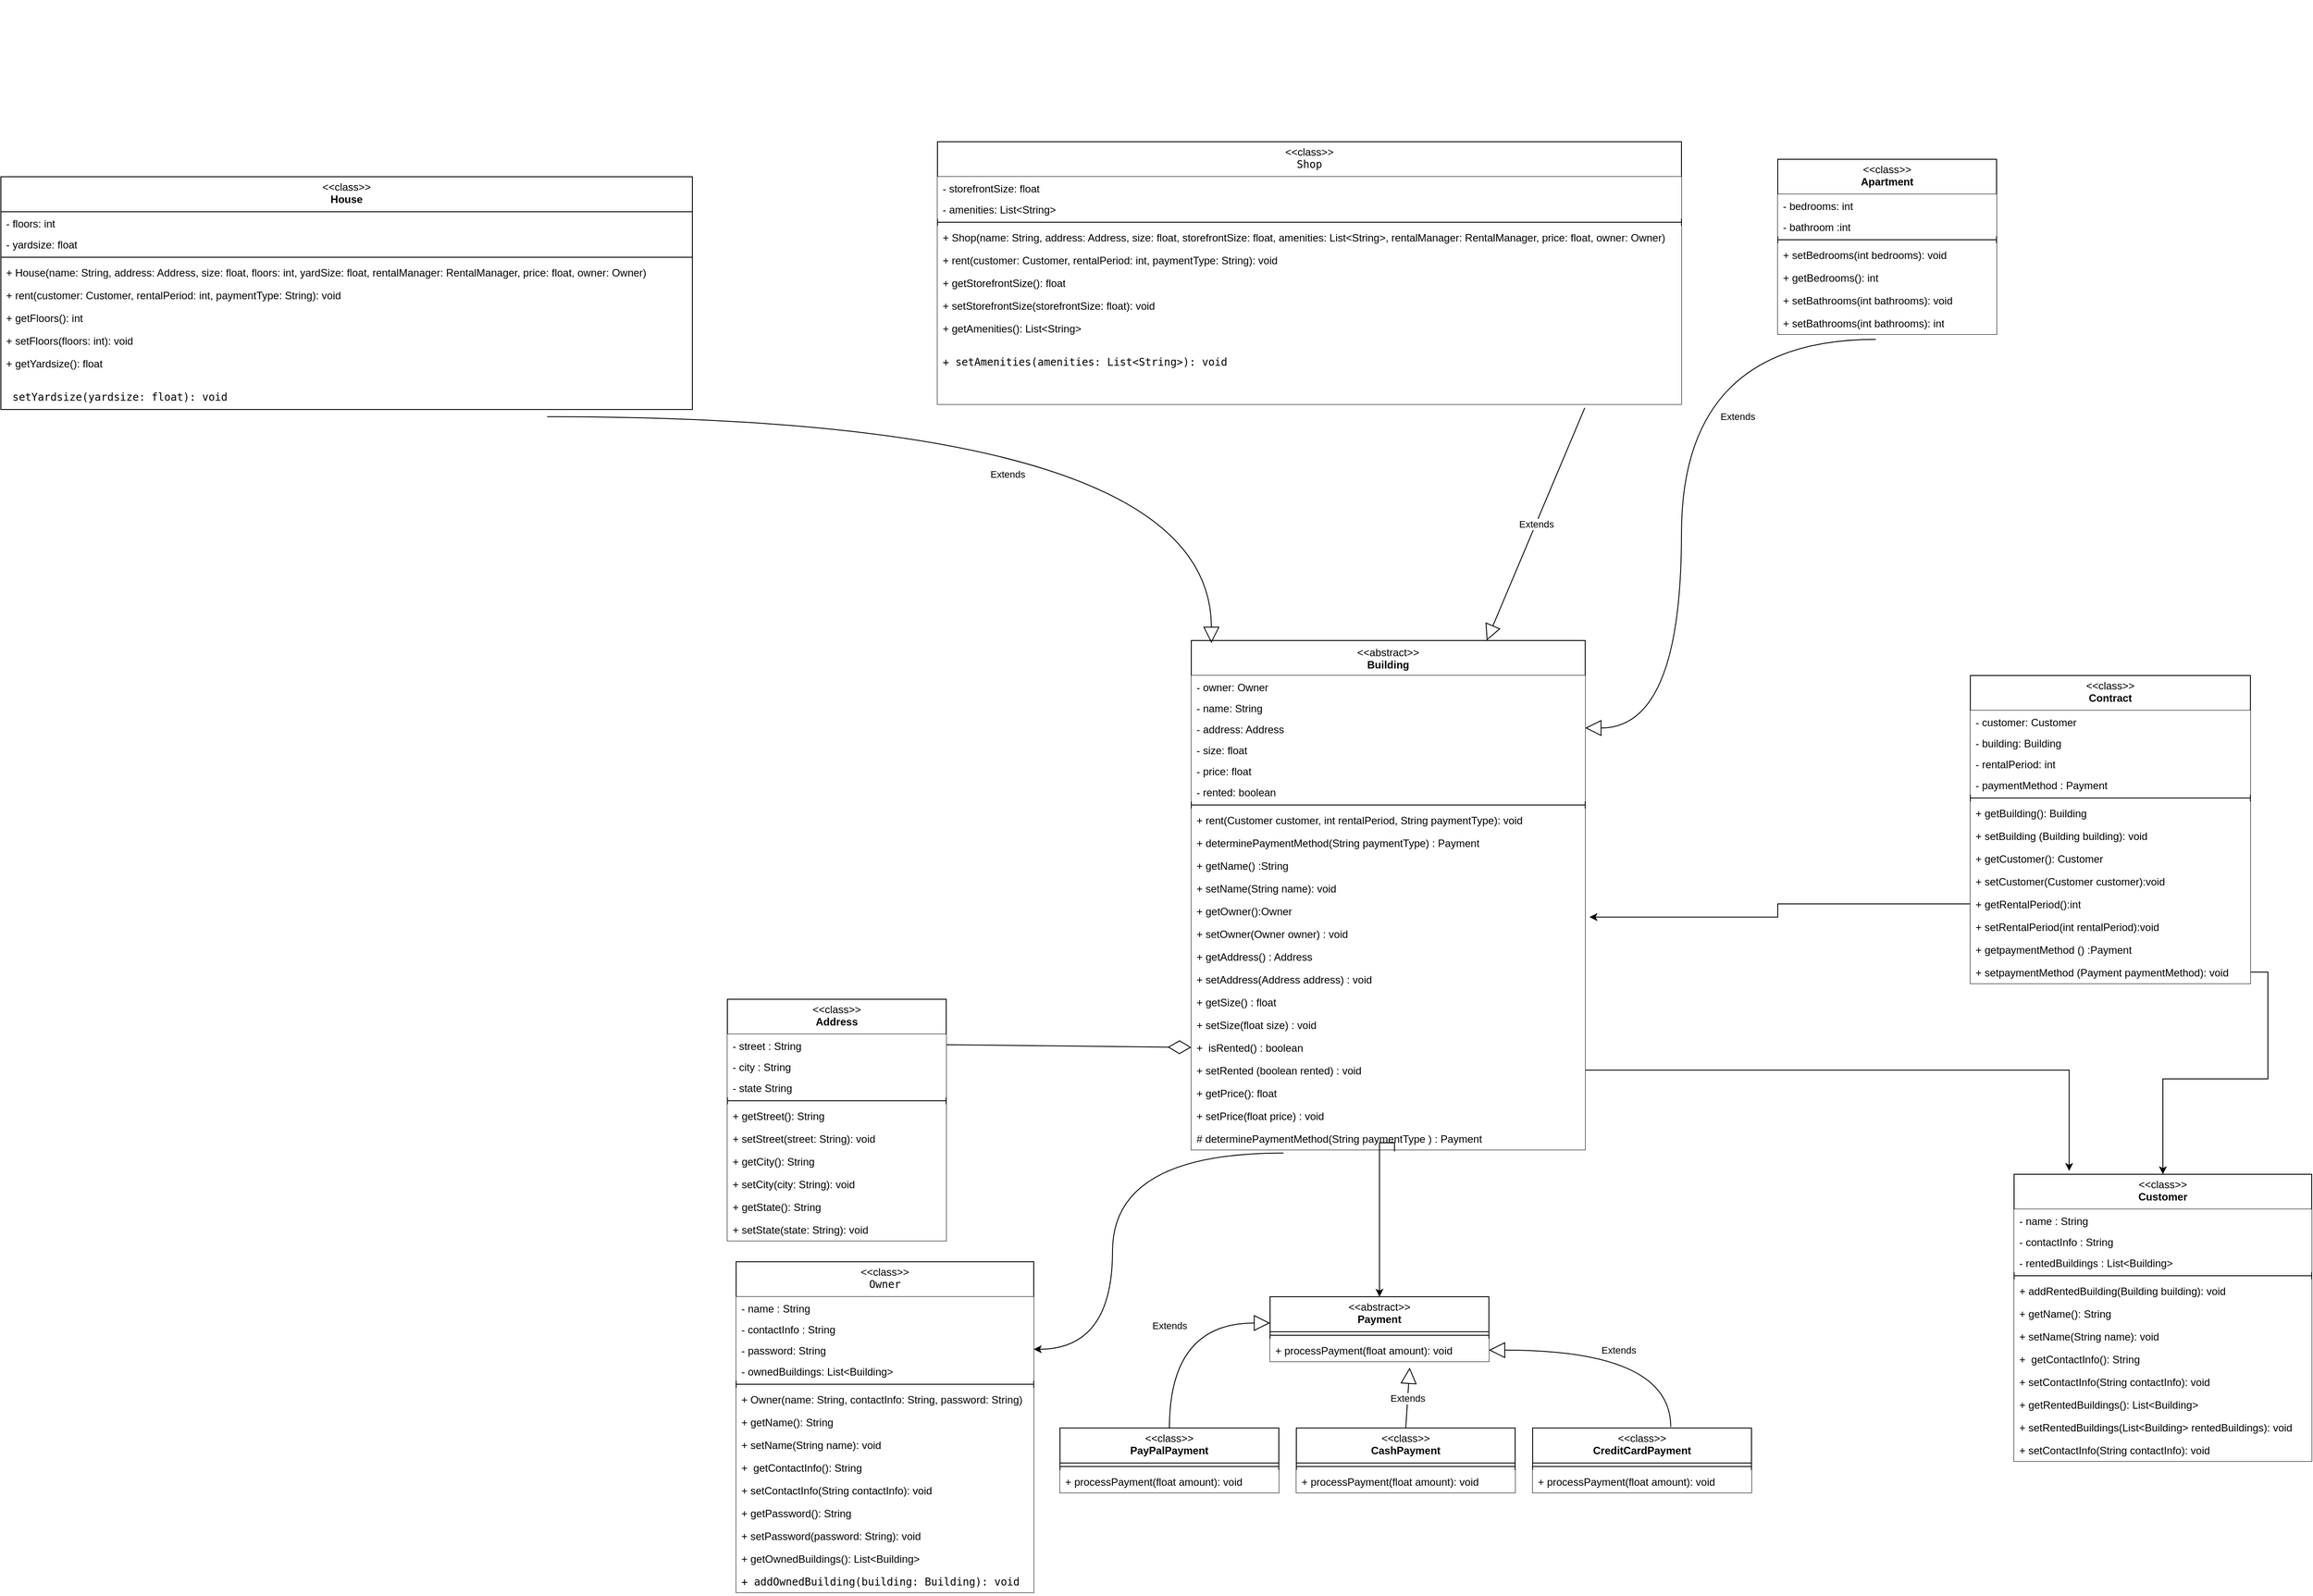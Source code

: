 <mxfile version="24.7.4">
  <diagram name="Page-1" id="gIjWQZrXioO5QWYntfuA">
    <mxGraphModel grid="1" page="1" gridSize="10" guides="1" tooltips="1" connect="1" arrows="1" fold="1" pageScale="1" pageWidth="827" pageHeight="1169" math="0" shadow="0">
      <root>
        <mxCell id="0" />
        <mxCell id="1" parent="0" />
        <mxCell id="dT5HybQc_w3eNIzmEwYm-17" value="" style="text;strokeColor=none;fillColor=none;align=left;verticalAlign=middle;spacingTop=-1;spacingLeft=4;spacingRight=4;rotatable=0;labelPosition=right;points=[];portConstraint=eastwest;" vertex="1" parent="1">
          <mxGeometry x="90" y="118" width="20" height="14" as="geometry" />
        </mxCell>
        <mxCell id="dT5HybQc_w3eNIzmEwYm-23" value="" style="swimlane;fontStyle=1;align=center;verticalAlign=top;childLayout=stackLayout;horizontal=1;startSize=0;horizontalStack=0;resizeParent=1;resizeParentMax=0;resizeLast=0;collapsible=1;marginBottom=0;whiteSpace=wrap;html=1;fillColor=#FFFFFF;" vertex="1" parent="1">
          <mxGeometry x="80" y="890" width="320" height="352" as="geometry">
            <mxRectangle x="140" y="260" width="100" height="30" as="alternateBounds" />
          </mxGeometry>
        </mxCell>
        <mxCell id="dT5HybQc_w3eNIzmEwYm-76" value="&lt;p style=&quot;margin:5px;&quot;&gt;&amp;lt;&amp;lt;class&amp;gt;&amp;gt;&lt;br&gt;&lt;span style=&quot;font-weight: 700;&quot;&gt;Contract&lt;/span&gt;&lt;br&gt;&lt;/p&gt;" style="shape=rect;html=1;overflow=fill;whiteSpace=wrap;align=center;fillColor=#FFFFFF;" vertex="1" parent="dT5HybQc_w3eNIzmEwYm-23">
          <mxGeometry width="320" height="40" as="geometry" />
        </mxCell>
        <mxCell id="dT5HybQc_w3eNIzmEwYm-38" value="- customer: Customer&amp;nbsp;" style="text;strokeColor=none;fillColor=#FFFFFF;align=left;verticalAlign=top;spacingLeft=4;spacingRight=4;overflow=hidden;rotatable=0;points=[[0,0.5],[1,0.5]];portConstraint=eastwest;whiteSpace=wrap;html=1;" vertex="1" parent="dT5HybQc_w3eNIzmEwYm-23">
          <mxGeometry y="40" width="320" height="24" as="geometry" />
        </mxCell>
        <mxCell id="dT5HybQc_w3eNIzmEwYm-36" value="- building: Building&amp;nbsp;" style="text;strokeColor=none;fillColor=#FFFFFF;align=left;verticalAlign=top;spacingLeft=4;spacingRight=4;overflow=hidden;rotatable=0;points=[[0,0.5],[1,0.5]];portConstraint=eastwest;whiteSpace=wrap;html=1;" vertex="1" parent="dT5HybQc_w3eNIzmEwYm-23">
          <mxGeometry y="64" width="320" height="24" as="geometry" />
        </mxCell>
        <mxCell id="dT5HybQc_w3eNIzmEwYm-24" value="- rentalPeriod: int" style="text;strokeColor=none;fillColor=#FFFFFF;align=left;verticalAlign=top;spacingLeft=4;spacingRight=4;overflow=hidden;rotatable=0;points=[[0,0.5],[1,0.5]];portConstraint=eastwest;whiteSpace=wrap;html=1;" vertex="1" parent="dT5HybQc_w3eNIzmEwYm-23">
          <mxGeometry y="88" width="320" height="24" as="geometry" />
        </mxCell>
        <mxCell id="dT5HybQc_w3eNIzmEwYm-39" value="- paymentMethod : Payment&amp;nbsp;&amp;nbsp;" style="text;strokeColor=none;fillColor=#FFFFFF;align=left;verticalAlign=top;spacingLeft=4;spacingRight=4;overflow=hidden;rotatable=0;points=[[0,0.5],[1,0.5]];portConstraint=eastwest;whiteSpace=wrap;html=1;" vertex="1" parent="dT5HybQc_w3eNIzmEwYm-23">
          <mxGeometry y="112" width="320" height="24" as="geometry" />
        </mxCell>
        <mxCell id="dT5HybQc_w3eNIzmEwYm-25" value="" style="line;strokeWidth=1;fillColor=#FFFFFF;align=left;verticalAlign=middle;spacingTop=-1;spacingLeft=3;spacingRight=3;rotatable=0;labelPosition=right;points=[];portConstraint=eastwest;strokeColor=inherit;" vertex="1" parent="dT5HybQc_w3eNIzmEwYm-23">
          <mxGeometry y="136" width="320" height="8" as="geometry" />
        </mxCell>
        <mxCell id="dT5HybQc_w3eNIzmEwYm-40" value="+ getBuilding(): Building&amp;nbsp;" style="text;strokeColor=none;fillColor=#FFFFFF;align=left;verticalAlign=top;spacingLeft=4;spacingRight=4;overflow=hidden;rotatable=0;points=[[0,0.5],[1,0.5]];portConstraint=eastwest;whiteSpace=wrap;html=1;" vertex="1" parent="dT5HybQc_w3eNIzmEwYm-23">
          <mxGeometry y="144" width="320" height="26" as="geometry" />
        </mxCell>
        <mxCell id="dT5HybQc_w3eNIzmEwYm-43" value="+ setBuilding (Building building): void&amp;nbsp;" style="text;strokeColor=none;fillColor=#FFFFFF;align=left;verticalAlign=top;spacingLeft=4;spacingRight=4;overflow=hidden;rotatable=0;points=[[0,0.5],[1,0.5]];portConstraint=eastwest;whiteSpace=wrap;html=1;" vertex="1" parent="dT5HybQc_w3eNIzmEwYm-23">
          <mxGeometry y="170" width="320" height="26" as="geometry" />
        </mxCell>
        <mxCell id="dT5HybQc_w3eNIzmEwYm-45" value="+ getCustomer(): Customer&amp;nbsp;" style="text;strokeColor=none;fillColor=#FFFFFF;align=left;verticalAlign=top;spacingLeft=4;spacingRight=4;overflow=hidden;rotatable=0;points=[[0,0.5],[1,0.5]];portConstraint=eastwest;whiteSpace=wrap;html=1;" vertex="1" parent="dT5HybQc_w3eNIzmEwYm-23">
          <mxGeometry y="196" width="320" height="26" as="geometry" />
        </mxCell>
        <mxCell id="dT5HybQc_w3eNIzmEwYm-47" value="+ setCustomer(Customer customer):void&amp;nbsp;" style="text;strokeColor=none;fillColor=#FFFFFF;align=left;verticalAlign=top;spacingLeft=4;spacingRight=4;overflow=hidden;rotatable=0;points=[[0,0.5],[1,0.5]];portConstraint=eastwest;whiteSpace=wrap;html=1;" vertex="1" parent="dT5HybQc_w3eNIzmEwYm-23">
          <mxGeometry y="222" width="320" height="26" as="geometry" />
        </mxCell>
        <mxCell id="dT5HybQc_w3eNIzmEwYm-48" value="+ getRentalPeriod():int" style="text;strokeColor=none;fillColor=#FFFFFF;align=left;verticalAlign=top;spacingLeft=4;spacingRight=4;overflow=hidden;rotatable=0;points=[[0,0.5],[1,0.5]];portConstraint=eastwest;whiteSpace=wrap;html=1;" vertex="1" parent="dT5HybQc_w3eNIzmEwYm-23">
          <mxGeometry y="248" width="320" height="26" as="geometry" />
        </mxCell>
        <mxCell id="dT5HybQc_w3eNIzmEwYm-46" value="+ setRentalPeriod(int rentalPeriod):void" style="text;strokeColor=none;fillColor=#FFFFFF;align=left;verticalAlign=top;spacingLeft=4;spacingRight=4;overflow=hidden;rotatable=0;points=[[0,0.5],[1,0.5]];portConstraint=eastwest;whiteSpace=wrap;html=1;" vertex="1" parent="dT5HybQc_w3eNIzmEwYm-23">
          <mxGeometry y="274" width="320" height="26" as="geometry" />
        </mxCell>
        <mxCell id="dT5HybQc_w3eNIzmEwYm-44" value="+ getpaymentMethod&amp;nbsp;() :Payment&amp;nbsp;&amp;nbsp;" style="text;strokeColor=none;fillColor=#FFFFFF;align=left;verticalAlign=top;spacingLeft=4;spacingRight=4;overflow=hidden;rotatable=0;points=[[0,0.5],[1,0.5]];portConstraint=eastwest;whiteSpace=wrap;html=1;" vertex="1" parent="dT5HybQc_w3eNIzmEwYm-23">
          <mxGeometry y="300" width="320" height="26" as="geometry" />
        </mxCell>
        <mxCell id="dT5HybQc_w3eNIzmEwYm-42" value="+ setpaymentMethod&amp;nbsp;(Payment paymentMethod): void" style="text;strokeColor=none;fillColor=#FFFFFF;align=left;verticalAlign=top;spacingLeft=4;spacingRight=4;overflow=hidden;rotatable=0;points=[[0,0.5],[1,0.5]];portConstraint=eastwest;whiteSpace=wrap;html=1;" vertex="1" parent="dT5HybQc_w3eNIzmEwYm-23">
          <mxGeometry y="326" width="320" height="26" as="geometry" />
        </mxCell>
        <mxCell id="dT5HybQc_w3eNIzmEwYm-49" value="&lt;span style=&quot;font-weight: 400;&quot;&gt;&amp;lt;&amp;lt;abstract&amp;gt;&amp;gt;&lt;/span&gt;&lt;div&gt;Building&lt;/div&gt;" style="swimlane;fontStyle=1;align=center;verticalAlign=top;childLayout=stackLayout;horizontal=1;startSize=40;horizontalStack=0;resizeParent=1;resizeParentMax=0;resizeLast=0;collapsible=1;marginBottom=0;whiteSpace=wrap;html=1;fillColor=#FFFFFF;" vertex="1" parent="1">
          <mxGeometry x="-810" y="850" width="450" height="582" as="geometry">
            <mxRectangle x="140" y="260" width="100" height="30" as="alternateBounds" />
          </mxGeometry>
        </mxCell>
        <mxCell id="dT5HybQc_w3eNIzmEwYm-50" value="- owner:&amp;nbsp;&lt;span style=&quot;background-color: initial;&quot;&gt;Owner&amp;nbsp;&lt;/span&gt;&lt;div&gt;&lt;span style=&quot;background-color: initial;&quot;&gt;&lt;br&gt;&lt;/span&gt;&lt;/div&gt;" style="text;strokeColor=none;fillColor=#FFFFFF;align=left;verticalAlign=top;spacingLeft=4;spacingRight=4;overflow=hidden;rotatable=0;points=[[0,0.5],[1,0.5]];portConstraint=eastwest;whiteSpace=wrap;html=1;" vertex="1" parent="dT5HybQc_w3eNIzmEwYm-49">
          <mxGeometry y="40" width="450" height="24" as="geometry" />
        </mxCell>
        <mxCell id="dT5HybQc_w3eNIzmEwYm-51" value="- name: String&amp;nbsp;" style="text;strokeColor=none;fillColor=#FFFFFF;align=left;verticalAlign=top;spacingLeft=4;spacingRight=4;overflow=hidden;rotatable=0;points=[[0,0.5],[1,0.5]];portConstraint=eastwest;whiteSpace=wrap;html=1;" vertex="1" parent="dT5HybQc_w3eNIzmEwYm-49">
          <mxGeometry y="64" width="450" height="24" as="geometry" />
        </mxCell>
        <mxCell id="dT5HybQc_w3eNIzmEwYm-52" value="- address: Address&amp;nbsp;" style="text;strokeColor=none;fillColor=#FFFFFF;align=left;verticalAlign=top;spacingLeft=4;spacingRight=4;overflow=hidden;rotatable=0;points=[[0,0.5],[1,0.5]];portConstraint=eastwest;whiteSpace=wrap;html=1;" vertex="1" parent="dT5HybQc_w3eNIzmEwYm-49">
          <mxGeometry y="88" width="450" height="24" as="geometry" />
        </mxCell>
        <mxCell id="dT5HybQc_w3eNIzmEwYm-53" value="- size: float&amp;nbsp;" style="text;strokeColor=none;fillColor=#FFFFFF;align=left;verticalAlign=top;spacingLeft=4;spacingRight=4;overflow=hidden;rotatable=0;points=[[0,0.5],[1,0.5]];portConstraint=eastwest;whiteSpace=wrap;html=1;" vertex="1" parent="dT5HybQc_w3eNIzmEwYm-49">
          <mxGeometry y="112" width="450" height="24" as="geometry" />
        </mxCell>
        <mxCell id="dT5HybQc_w3eNIzmEwYm-65" value="- price: float&amp;nbsp;" style="text;strokeColor=none;fillColor=#FFFFFF;align=left;verticalAlign=top;spacingLeft=4;spacingRight=4;overflow=hidden;rotatable=0;points=[[0,0.5],[1,0.5]];portConstraint=eastwest;whiteSpace=wrap;html=1;" vertex="1" parent="dT5HybQc_w3eNIzmEwYm-49">
          <mxGeometry y="136" width="450" height="24" as="geometry" />
        </mxCell>
        <mxCell id="dT5HybQc_w3eNIzmEwYm-54" value="- rented: boolean" style="text;strokeColor=none;fillColor=#FFFFFF;align=left;verticalAlign=top;spacingLeft=4;spacingRight=4;overflow=hidden;rotatable=0;points=[[0,0.5],[1,0.5]];portConstraint=eastwest;whiteSpace=wrap;html=1;" vertex="1" parent="dT5HybQc_w3eNIzmEwYm-49">
          <mxGeometry y="160" width="450" height="24" as="geometry" />
        </mxCell>
        <mxCell id="dT5HybQc_w3eNIzmEwYm-55" value="" style="line;strokeWidth=1;fillColor=#FFFFFF;align=left;verticalAlign=middle;spacingTop=-1;spacingLeft=3;spacingRight=3;rotatable=0;labelPosition=right;points=[];portConstraint=eastwest;strokeColor=inherit;" vertex="1" parent="dT5HybQc_w3eNIzmEwYm-49">
          <mxGeometry y="184" width="450" height="8" as="geometry" />
        </mxCell>
        <mxCell id="dT5HybQc_w3eNIzmEwYm-56" value="+ rent(Customer customer, int rentalPeriod, String paymentType): void&amp;nbsp;" style="text;strokeColor=none;fillColor=#FFFFFF;align=left;verticalAlign=top;spacingLeft=4;spacingRight=4;overflow=hidden;rotatable=0;points=[[0,0.5],[1,0.5]];portConstraint=eastwest;whiteSpace=wrap;html=1;" vertex="1" parent="dT5HybQc_w3eNIzmEwYm-49">
          <mxGeometry y="192" width="450" height="26" as="geometry" />
        </mxCell>
        <mxCell id="dT5HybQc_w3eNIzmEwYm-57" value="+ determinePaymentMethod(String paymentType) : Payment&amp;nbsp;" style="text;strokeColor=none;fillColor=#FFFFFF;align=left;verticalAlign=top;spacingLeft=4;spacingRight=4;overflow=hidden;rotatable=0;points=[[0,0.5],[1,0.5]];portConstraint=eastwest;whiteSpace=wrap;html=1;" vertex="1" parent="dT5HybQc_w3eNIzmEwYm-49">
          <mxGeometry y="218" width="450" height="26" as="geometry" />
        </mxCell>
        <mxCell id="dT5HybQc_w3eNIzmEwYm-58" value="+ getName() :String&amp;nbsp;" style="text;strokeColor=none;fillColor=#FFFFFF;align=left;verticalAlign=top;spacingLeft=4;spacingRight=4;overflow=hidden;rotatable=0;points=[[0,0.5],[1,0.5]];portConstraint=eastwest;whiteSpace=wrap;html=1;" vertex="1" parent="dT5HybQc_w3eNIzmEwYm-49">
          <mxGeometry y="244" width="450" height="26" as="geometry" />
        </mxCell>
        <mxCell id="dT5HybQc_w3eNIzmEwYm-59" value="+ setName(String name): void&amp;nbsp;" style="text;strokeColor=none;fillColor=#FFFFFF;align=left;verticalAlign=top;spacingLeft=4;spacingRight=4;overflow=hidden;rotatable=0;points=[[0,0.5],[1,0.5]];portConstraint=eastwest;whiteSpace=wrap;html=1;" vertex="1" parent="dT5HybQc_w3eNIzmEwYm-49">
          <mxGeometry y="270" width="450" height="26" as="geometry" />
        </mxCell>
        <mxCell id="dT5HybQc_w3eNIzmEwYm-60" value="+ getOwner():Owner&amp;nbsp;" style="text;strokeColor=none;fillColor=#FFFFFF;align=left;verticalAlign=top;spacingLeft=4;spacingRight=4;overflow=hidden;rotatable=0;points=[[0,0.5],[1,0.5]];portConstraint=eastwest;whiteSpace=wrap;html=1;" vertex="1" parent="dT5HybQc_w3eNIzmEwYm-49">
          <mxGeometry y="296" width="450" height="26" as="geometry" />
        </mxCell>
        <mxCell id="dT5HybQc_w3eNIzmEwYm-61" value="+ setOwner(Owner owner) : void&amp;nbsp;" style="text;strokeColor=none;fillColor=#FFFFFF;align=left;verticalAlign=top;spacingLeft=4;spacingRight=4;overflow=hidden;rotatable=0;points=[[0,0.5],[1,0.5]];portConstraint=eastwest;whiteSpace=wrap;html=1;" vertex="1" parent="dT5HybQc_w3eNIzmEwYm-49">
          <mxGeometry y="322" width="450" height="26" as="geometry" />
        </mxCell>
        <mxCell id="dT5HybQc_w3eNIzmEwYm-62" value="+ getAddress() : Address&amp;nbsp;" style="text;strokeColor=none;fillColor=#FFFFFF;align=left;verticalAlign=top;spacingLeft=4;spacingRight=4;overflow=hidden;rotatable=0;points=[[0,0.5],[1,0.5]];portConstraint=eastwest;whiteSpace=wrap;html=1;" vertex="1" parent="dT5HybQc_w3eNIzmEwYm-49">
          <mxGeometry y="348" width="450" height="26" as="geometry" />
        </mxCell>
        <mxCell id="dT5HybQc_w3eNIzmEwYm-66" value="+&amp;nbsp;setAddress(Address address) : void" style="text;strokeColor=none;fillColor=#FFFFFF;align=left;verticalAlign=top;spacingLeft=4;spacingRight=4;overflow=hidden;rotatable=0;points=[[0,0.5],[1,0.5]];portConstraint=eastwest;whiteSpace=wrap;html=1;" vertex="1" parent="dT5HybQc_w3eNIzmEwYm-49">
          <mxGeometry y="374" width="450" height="26" as="geometry" />
        </mxCell>
        <mxCell id="dT5HybQc_w3eNIzmEwYm-67" value="+ getSize() : float" style="text;strokeColor=none;fillColor=#FFFFFF;align=left;verticalAlign=top;spacingLeft=4;spacingRight=4;overflow=hidden;rotatable=0;points=[[0,0.5],[1,0.5]];portConstraint=eastwest;whiteSpace=wrap;html=1;" vertex="1" parent="dT5HybQc_w3eNIzmEwYm-49">
          <mxGeometry y="400" width="450" height="26" as="geometry" />
        </mxCell>
        <mxCell id="dT5HybQc_w3eNIzmEwYm-68" value="+ setSize(float size) : void&amp;nbsp;" style="text;strokeColor=none;fillColor=#FFFFFF;align=left;verticalAlign=top;spacingLeft=4;spacingRight=4;overflow=hidden;rotatable=0;points=[[0,0.5],[1,0.5]];portConstraint=eastwest;whiteSpace=wrap;html=1;" vertex="1" parent="dT5HybQc_w3eNIzmEwYm-49">
          <mxGeometry y="426" width="450" height="26" as="geometry" />
        </mxCell>
        <mxCell id="dT5HybQc_w3eNIzmEwYm-69" value="+ &amp;nbsp;isRented() : boolean" style="text;strokeColor=none;fillColor=#FFFFFF;align=left;verticalAlign=top;spacingLeft=4;spacingRight=4;overflow=hidden;rotatable=0;points=[[0,0.5],[1,0.5]];portConstraint=eastwest;whiteSpace=wrap;html=1;" vertex="1" parent="dT5HybQc_w3eNIzmEwYm-49">
          <mxGeometry y="452" width="450" height="26" as="geometry" />
        </mxCell>
        <mxCell id="dT5HybQc_w3eNIzmEwYm-70" value="+&amp;nbsp;setRented (boolean rented) : void&amp;nbsp;" style="text;strokeColor=none;fillColor=#FFFFFF;align=left;verticalAlign=top;spacingLeft=4;spacingRight=4;overflow=hidden;rotatable=0;points=[[0,0.5],[1,0.5]];portConstraint=eastwest;whiteSpace=wrap;html=1;" vertex="1" parent="dT5HybQc_w3eNIzmEwYm-49">
          <mxGeometry y="478" width="450" height="26" as="geometry" />
        </mxCell>
        <mxCell id="dT5HybQc_w3eNIzmEwYm-71" value="+ getPrice(): float&amp;nbsp;" style="text;strokeColor=none;fillColor=#FFFFFF;align=left;verticalAlign=top;spacingLeft=4;spacingRight=4;overflow=hidden;rotatable=0;points=[[0,0.5],[1,0.5]];portConstraint=eastwest;whiteSpace=wrap;html=1;" vertex="1" parent="dT5HybQc_w3eNIzmEwYm-49">
          <mxGeometry y="504" width="450" height="26" as="geometry" />
        </mxCell>
        <mxCell id="dT5HybQc_w3eNIzmEwYm-72" value="+ setPrice(float price) : void&amp;nbsp;" style="text;strokeColor=none;fillColor=#FFFFFF;align=left;verticalAlign=top;spacingLeft=4;spacingRight=4;overflow=hidden;rotatable=0;points=[[0,0.5],[1,0.5]];portConstraint=eastwest;whiteSpace=wrap;html=1;" vertex="1" parent="dT5HybQc_w3eNIzmEwYm-49">
          <mxGeometry y="530" width="450" height="26" as="geometry" />
        </mxCell>
        <mxCell id="dT5HybQc_w3eNIzmEwYm-542" value="# determinePaymentMethod(String paymentType ) : Payment" style="text;strokeColor=none;fillColor=#FFFFFF;align=left;verticalAlign=top;spacingLeft=4;spacingRight=4;overflow=hidden;rotatable=0;points=[[0,0.5],[1,0.5]];portConstraint=eastwest;whiteSpace=wrap;html=1;" vertex="1" parent="dT5HybQc_w3eNIzmEwYm-49">
          <mxGeometry y="556" width="450" height="26" as="geometry" />
        </mxCell>
        <mxCell id="dT5HybQc_w3eNIzmEwYm-509" value="" style="swimlane;fontStyle=1;align=center;verticalAlign=top;childLayout=stackLayout;horizontal=1;startSize=0;horizontalStack=0;resizeParent=1;resizeParentMax=0;resizeLast=0;collapsible=1;marginBottom=0;whiteSpace=wrap;html=1;fillColor=#FFFFFF;" vertex="1" parent="1">
          <mxGeometry x="-1340" y="1260" width="250" height="276" as="geometry">
            <mxRectangle x="140" y="260" width="100" height="30" as="alternateBounds" />
          </mxGeometry>
        </mxCell>
        <mxCell id="dT5HybQc_w3eNIzmEwYm-510" value="&lt;p style=&quot;margin:5px;&quot;&gt;&amp;lt;&amp;lt;class&amp;gt;&amp;gt;&lt;br&gt;&lt;span style=&quot;font-weight: 700;&quot;&gt;Address&lt;/span&gt;&lt;br&gt;&lt;/p&gt;" style="shape=rect;html=1;overflow=fill;whiteSpace=wrap;align=center;fillColor=#FFFFFF;" vertex="1" parent="dT5HybQc_w3eNIzmEwYm-509">
          <mxGeometry width="250" height="40" as="geometry" />
        </mxCell>
        <mxCell id="dT5HybQc_w3eNIzmEwYm-511" value="- street : String" style="text;strokeColor=none;fillColor=#FFFFFF;align=left;verticalAlign=top;spacingLeft=4;spacingRight=4;overflow=hidden;rotatable=0;points=[[0,0.5],[1,0.5]];portConstraint=eastwest;whiteSpace=wrap;html=1;" vertex="1" parent="dT5HybQc_w3eNIzmEwYm-509">
          <mxGeometry y="40" width="250" height="24" as="geometry" />
        </mxCell>
        <mxCell id="dT5HybQc_w3eNIzmEwYm-512" value="- city : String" style="text;strokeColor=none;fillColor=#FFFFFF;align=left;verticalAlign=top;spacingLeft=4;spacingRight=4;overflow=hidden;rotatable=0;points=[[0,0.5],[1,0.5]];portConstraint=eastwest;whiteSpace=wrap;html=1;" vertex="1" parent="dT5HybQc_w3eNIzmEwYm-509">
          <mxGeometry y="64" width="250" height="24" as="geometry" />
        </mxCell>
        <mxCell id="dT5HybQc_w3eNIzmEwYm-513" value="- state String" style="text;strokeColor=none;fillColor=#FFFFFF;align=left;verticalAlign=top;spacingLeft=4;spacingRight=4;overflow=hidden;rotatable=0;points=[[0,0.5],[1,0.5]];portConstraint=eastwest;whiteSpace=wrap;html=1;" vertex="1" parent="dT5HybQc_w3eNIzmEwYm-509">
          <mxGeometry y="88" width="250" height="24" as="geometry" />
        </mxCell>
        <mxCell id="dT5HybQc_w3eNIzmEwYm-516" value="" style="line;strokeWidth=1;fillColor=#FFFFFF;align=left;verticalAlign=middle;spacingTop=-1;spacingLeft=3;spacingRight=3;rotatable=0;labelPosition=right;points=[];portConstraint=eastwest;strokeColor=inherit;" vertex="1" parent="dT5HybQc_w3eNIzmEwYm-509">
          <mxGeometry y="112" width="250" height="8" as="geometry" />
        </mxCell>
        <mxCell id="dT5HybQc_w3eNIzmEwYm-517" value="&lt;div&gt;+ getStreet(): String&lt;/div&gt;&lt;div&gt;&lt;br&gt;&lt;/div&gt;" style="text;strokeColor=none;fillColor=#FFFFFF;align=left;verticalAlign=top;spacingLeft=4;spacingRight=4;overflow=hidden;rotatable=0;points=[[0,0.5],[1,0.5]];portConstraint=eastwest;whiteSpace=wrap;html=1;" vertex="1" parent="dT5HybQc_w3eNIzmEwYm-509">
          <mxGeometry y="120" width="250" height="26" as="geometry" />
        </mxCell>
        <mxCell id="dT5HybQc_w3eNIzmEwYm-518" value="+ setStreet(street: String): void" style="text;strokeColor=none;fillColor=#FFFFFF;align=left;verticalAlign=top;spacingLeft=4;spacingRight=4;overflow=hidden;rotatable=0;points=[[0,0.5],[1,0.5]];portConstraint=eastwest;whiteSpace=wrap;html=1;" vertex="1" parent="dT5HybQc_w3eNIzmEwYm-509">
          <mxGeometry y="146" width="250" height="26" as="geometry" />
        </mxCell>
        <mxCell id="dT5HybQc_w3eNIzmEwYm-519" value="+ getCity(): String" style="text;strokeColor=none;fillColor=#FFFFFF;align=left;verticalAlign=top;spacingLeft=4;spacingRight=4;overflow=hidden;rotatable=0;points=[[0,0.5],[1,0.5]];portConstraint=eastwest;whiteSpace=wrap;html=1;" vertex="1" parent="dT5HybQc_w3eNIzmEwYm-509">
          <mxGeometry y="172" width="250" height="26" as="geometry" />
        </mxCell>
        <mxCell id="dT5HybQc_w3eNIzmEwYm-520" value="&lt;div&gt;+ setCity(city: String): void&lt;/div&gt;&lt;div&gt;&lt;br&gt;&lt;/div&gt;" style="text;strokeColor=none;fillColor=#FFFFFF;align=left;verticalAlign=top;spacingLeft=4;spacingRight=4;overflow=hidden;rotatable=0;points=[[0,0.5],[1,0.5]];portConstraint=eastwest;whiteSpace=wrap;html=1;" vertex="1" parent="dT5HybQc_w3eNIzmEwYm-509">
          <mxGeometry y="198" width="250" height="26" as="geometry" />
        </mxCell>
        <mxCell id="dT5HybQc_w3eNIzmEwYm-521" value="+ getState(): String" style="text;strokeColor=none;fillColor=#FFFFFF;align=left;verticalAlign=top;spacingLeft=4;spacingRight=4;overflow=hidden;rotatable=0;points=[[0,0.5],[1,0.5]];portConstraint=eastwest;whiteSpace=wrap;html=1;" vertex="1" parent="dT5HybQc_w3eNIzmEwYm-509">
          <mxGeometry y="224" width="250" height="26" as="geometry" />
        </mxCell>
        <mxCell id="dT5HybQc_w3eNIzmEwYm-522" value="&lt;div&gt;+ setState(state: String): void&lt;/div&gt;&lt;div&gt;&lt;br&gt;&lt;/div&gt;" style="text;strokeColor=none;fillColor=#FFFFFF;align=left;verticalAlign=top;spacingLeft=4;spacingRight=4;overflow=hidden;rotatable=0;points=[[0,0.5],[1,0.5]];portConstraint=eastwest;whiteSpace=wrap;html=1;" vertex="1" parent="dT5HybQc_w3eNIzmEwYm-509">
          <mxGeometry y="250" width="250" height="26" as="geometry" />
        </mxCell>
        <mxCell id="dT5HybQc_w3eNIzmEwYm-526" value="" style="swimlane;fontStyle=1;align=center;verticalAlign=top;childLayout=stackLayout;horizontal=1;startSize=0;horizontalStack=0;resizeParent=1;resizeParentMax=0;resizeLast=0;collapsible=1;marginBottom=0;whiteSpace=wrap;html=1;fillColor=#FFFFFF;" vertex="1" parent="1">
          <mxGeometry x="-140" y="300" width="250" height="200" as="geometry">
            <mxRectangle x="140" y="260" width="100" height="30" as="alternateBounds" />
          </mxGeometry>
        </mxCell>
        <mxCell id="dT5HybQc_w3eNIzmEwYm-527" value="&lt;p style=&quot;margin:5px;&quot;&gt;&amp;lt;&amp;lt;class&amp;gt;&amp;gt;&lt;br&gt;&lt;span style=&quot;font-weight: 700;&quot;&gt;Apartment&lt;/span&gt;&lt;br&gt;&lt;/p&gt;" style="shape=rect;html=1;overflow=fill;whiteSpace=wrap;align=center;fillColor=#FFFFFF;" vertex="1" parent="dT5HybQc_w3eNIzmEwYm-526">
          <mxGeometry width="250" height="40" as="geometry" />
        </mxCell>
        <mxCell id="dT5HybQc_w3eNIzmEwYm-528" value="- bedrooms: &lt;span class=&quot;hljs-type&quot;&gt;int&lt;/span&gt;" style="text;strokeColor=none;fillColor=#FFFFFF;align=left;verticalAlign=top;spacingLeft=4;spacingRight=4;overflow=hidden;rotatable=0;points=[[0,0.5],[1,0.5]];portConstraint=eastwest;whiteSpace=wrap;html=1;" vertex="1" parent="dT5HybQc_w3eNIzmEwYm-526">
          <mxGeometry y="40" width="250" height="24" as="geometry" />
        </mxCell>
        <mxCell id="dT5HybQc_w3eNIzmEwYm-529" value="- bathroom :&lt;span class=&quot;hljs-type&quot;&gt;int&lt;/span&gt;" style="text;strokeColor=none;fillColor=#FFFFFF;align=left;verticalAlign=top;spacingLeft=4;spacingRight=4;overflow=hidden;rotatable=0;points=[[0,0.5],[1,0.5]];portConstraint=eastwest;whiteSpace=wrap;html=1;" vertex="1" parent="dT5HybQc_w3eNIzmEwYm-526">
          <mxGeometry y="64" width="250" height="24" as="geometry" />
        </mxCell>
        <mxCell id="dT5HybQc_w3eNIzmEwYm-532" value="" style="line;strokeWidth=1;fillColor=#FFFFFF;align=left;verticalAlign=middle;spacingTop=-1;spacingLeft=3;spacingRight=3;rotatable=0;labelPosition=right;points=[];portConstraint=eastwest;strokeColor=inherit;" vertex="1" parent="dT5HybQc_w3eNIzmEwYm-526">
          <mxGeometry y="88" width="250" height="8" as="geometry" />
        </mxCell>
        <mxCell id="dT5HybQc_w3eNIzmEwYm-536" value="&lt;div&gt;+ setBedrooms(int bedrooms): void&lt;/div&gt;&lt;div&gt;&lt;br&gt;&lt;/div&gt;" style="text;strokeColor=none;fillColor=#FFFFFF;align=left;verticalAlign=top;spacingLeft=4;spacingRight=4;overflow=hidden;rotatable=0;points=[[0,0.5],[1,0.5]];portConstraint=eastwest;whiteSpace=wrap;html=1;" vertex="1" parent="dT5HybQc_w3eNIzmEwYm-526">
          <mxGeometry y="96" width="250" height="26" as="geometry" />
        </mxCell>
        <mxCell id="dT5HybQc_w3eNIzmEwYm-537" value="+ getBedrooms(): int" style="text;strokeColor=none;fillColor=#FFFFFF;align=left;verticalAlign=top;spacingLeft=4;spacingRight=4;overflow=hidden;rotatable=0;points=[[0,0.5],[1,0.5]];portConstraint=eastwest;whiteSpace=wrap;html=1;" vertex="1" parent="dT5HybQc_w3eNIzmEwYm-526">
          <mxGeometry y="122" width="250" height="26" as="geometry" />
        </mxCell>
        <mxCell id="dT5HybQc_w3eNIzmEwYm-538" value="&lt;div&gt;+ setBathrooms(int bathrooms): void&lt;/div&gt;&lt;div&gt;&lt;br&gt;&lt;/div&gt;" style="text;strokeColor=none;fillColor=#FFFFFF;align=left;verticalAlign=top;spacingLeft=4;spacingRight=4;overflow=hidden;rotatable=0;points=[[0,0.5],[1,0.5]];portConstraint=eastwest;whiteSpace=wrap;html=1;" vertex="1" parent="dT5HybQc_w3eNIzmEwYm-526">
          <mxGeometry y="148" width="250" height="26" as="geometry" />
        </mxCell>
        <mxCell id="dT5HybQc_w3eNIzmEwYm-539" value="&lt;div&gt;+ setBathrooms(int bathrooms): int&lt;/div&gt;&lt;div&gt;&lt;br&gt;&lt;/div&gt;" style="text;strokeColor=none;fillColor=#FFFFFF;align=left;verticalAlign=top;spacingLeft=4;spacingRight=4;overflow=hidden;rotatable=0;points=[[0,0.5],[1,0.5]];portConstraint=eastwest;whiteSpace=wrap;html=1;" vertex="1" parent="dT5HybQc_w3eNIzmEwYm-526">
          <mxGeometry y="174" width="250" height="26" as="geometry" />
        </mxCell>
        <mxCell id="dT5HybQc_w3eNIzmEwYm-556" value="" style="swimlane;fontStyle=1;align=center;verticalAlign=top;childLayout=stackLayout;horizontal=1;startSize=0;horizontalStack=0;resizeParent=1;resizeParentMax=0;resizeLast=0;collapsible=1;marginBottom=0;whiteSpace=wrap;html=1;fillColor=#FFFFFF;" vertex="1" parent="1">
          <mxGeometry x="130" y="1460" width="340" height="328" as="geometry">
            <mxRectangle x="140" y="260" width="100" height="30" as="alternateBounds" />
          </mxGeometry>
        </mxCell>
        <mxCell id="dT5HybQc_w3eNIzmEwYm-557" value="&lt;p style=&quot;margin:5px;&quot;&gt;&amp;lt;&amp;lt;class&amp;gt;&amp;gt;&lt;br&gt;&lt;b&gt;Customer&lt;/b&gt;&lt;br&gt;&lt;/p&gt;" style="shape=rect;html=1;overflow=fill;whiteSpace=wrap;align=center;fillColor=#FFFFFF;" vertex="1" parent="dT5HybQc_w3eNIzmEwYm-556">
          <mxGeometry width="340" height="40" as="geometry" />
        </mxCell>
        <mxCell id="dT5HybQc_w3eNIzmEwYm-558" value="- name : String" style="text;strokeColor=none;fillColor=#FFFFFF;align=left;verticalAlign=top;spacingLeft=4;spacingRight=4;overflow=hidden;rotatable=0;points=[[0,0.5],[1,0.5]];portConstraint=eastwest;whiteSpace=wrap;html=1;" vertex="1" parent="dT5HybQc_w3eNIzmEwYm-556">
          <mxGeometry y="40" width="340" height="24" as="geometry" />
        </mxCell>
        <mxCell id="dT5HybQc_w3eNIzmEwYm-559" value="- contactInfo : String&amp;nbsp;" style="text;strokeColor=none;fillColor=#FFFFFF;align=left;verticalAlign=top;spacingLeft=4;spacingRight=4;overflow=hidden;rotatable=0;points=[[0,0.5],[1,0.5]];portConstraint=eastwest;whiteSpace=wrap;html=1;" vertex="1" parent="dT5HybQc_w3eNIzmEwYm-556">
          <mxGeometry y="64" width="340" height="24" as="geometry" />
        </mxCell>
        <mxCell id="dT5HybQc_w3eNIzmEwYm-565" value="- rentedBuildings : List&amp;lt;Building&amp;gt;" style="text;strokeColor=none;fillColor=#FFFFFF;align=left;verticalAlign=top;spacingLeft=4;spacingRight=4;overflow=hidden;rotatable=0;points=[[0,0.5],[1,0.5]];portConstraint=eastwest;whiteSpace=wrap;html=1;" vertex="1" parent="dT5HybQc_w3eNIzmEwYm-556">
          <mxGeometry y="88" width="340" height="24" as="geometry" />
        </mxCell>
        <mxCell id="dT5HybQc_w3eNIzmEwYm-560" value="" style="line;strokeWidth=1;fillColor=#FFFFFF;align=left;verticalAlign=middle;spacingTop=-1;spacingLeft=3;spacingRight=3;rotatable=0;labelPosition=right;points=[];portConstraint=eastwest;strokeColor=inherit;" vertex="1" parent="dT5HybQc_w3eNIzmEwYm-556">
          <mxGeometry y="112" width="340" height="8" as="geometry" />
        </mxCell>
        <mxCell id="dT5HybQc_w3eNIzmEwYm-561" value="&lt;div&gt;+ addRentedBuilding(Building building): void&lt;/div&gt;&lt;div&gt;&lt;br&gt;&lt;/div&gt;" style="text;strokeColor=none;fillColor=#FFFFFF;align=left;verticalAlign=top;spacingLeft=4;spacingRight=4;overflow=hidden;rotatable=0;points=[[0,0.5],[1,0.5]];portConstraint=eastwest;whiteSpace=wrap;html=1;" vertex="1" parent="dT5HybQc_w3eNIzmEwYm-556">
          <mxGeometry y="120" width="340" height="26" as="geometry" />
        </mxCell>
        <mxCell id="dT5HybQc_w3eNIzmEwYm-562" value="+ getName(): String" style="text;strokeColor=none;fillColor=#FFFFFF;align=left;verticalAlign=top;spacingLeft=4;spacingRight=4;overflow=hidden;rotatable=0;points=[[0,0.5],[1,0.5]];portConstraint=eastwest;whiteSpace=wrap;html=1;" vertex="1" parent="dT5HybQc_w3eNIzmEwYm-556">
          <mxGeometry y="146" width="340" height="26" as="geometry" />
        </mxCell>
        <mxCell id="dT5HybQc_w3eNIzmEwYm-563" value="&lt;div&gt;+ setName(String name): void&lt;/div&gt;&lt;div&gt;&lt;br&gt;&lt;/div&gt;" style="text;strokeColor=none;fillColor=#FFFFFF;align=left;verticalAlign=top;spacingLeft=4;spacingRight=4;overflow=hidden;rotatable=0;points=[[0,0.5],[1,0.5]];portConstraint=eastwest;whiteSpace=wrap;html=1;" vertex="1" parent="dT5HybQc_w3eNIzmEwYm-556">
          <mxGeometry y="172" width="340" height="26" as="geometry" />
        </mxCell>
        <mxCell id="dT5HybQc_w3eNIzmEwYm-564" value="&lt;div&gt;+&amp;nbsp; getContactInfo():&amp;nbsp;&lt;span style=&quot;background-color: initial;&quot;&gt;String&lt;/span&gt;&lt;/div&gt;&lt;div&gt;&lt;br&gt;&lt;/div&gt;" style="text;strokeColor=none;fillColor=#FFFFFF;align=left;verticalAlign=top;spacingLeft=4;spacingRight=4;overflow=hidden;rotatable=0;points=[[0,0.5],[1,0.5]];portConstraint=eastwest;whiteSpace=wrap;html=1;" vertex="1" parent="dT5HybQc_w3eNIzmEwYm-556">
          <mxGeometry y="198" width="340" height="26" as="geometry" />
        </mxCell>
        <mxCell id="dT5HybQc_w3eNIzmEwYm-566" value="&lt;div&gt;+ setContactInfo(String contactInfo): void&lt;/div&gt;&lt;div&gt;&lt;br&gt;&lt;/div&gt;" style="text;strokeColor=none;fillColor=#FFFFFF;align=left;verticalAlign=top;spacingLeft=4;spacingRight=4;overflow=hidden;rotatable=0;points=[[0,0.5],[1,0.5]];portConstraint=eastwest;whiteSpace=wrap;html=1;" vertex="1" parent="dT5HybQc_w3eNIzmEwYm-556">
          <mxGeometry y="224" width="340" height="26" as="geometry" />
        </mxCell>
        <mxCell id="dT5HybQc_w3eNIzmEwYm-567" value="&lt;div&gt;+ getRentedBuildings():&amp;nbsp;List&amp;lt;Building&amp;gt;&lt;/div&gt;&lt;div&gt;&lt;br&gt;&lt;/div&gt;" style="text;strokeColor=none;fillColor=#FFFFFF;align=left;verticalAlign=top;spacingLeft=4;spacingRight=4;overflow=hidden;rotatable=0;points=[[0,0.5],[1,0.5]];portConstraint=eastwest;whiteSpace=wrap;html=1;" vertex="1" parent="dT5HybQc_w3eNIzmEwYm-556">
          <mxGeometry y="250" width="340" height="26" as="geometry" />
        </mxCell>
        <mxCell id="dT5HybQc_w3eNIzmEwYm-568" value="&lt;div&gt;+ setRentedBuildings(List&amp;lt;Building&amp;gt; rentedBuildings): void&lt;/div&gt;&lt;div&gt;&lt;br&gt;&lt;/div&gt;" style="text;strokeColor=none;fillColor=#FFFFFF;align=left;verticalAlign=top;spacingLeft=4;spacingRight=4;overflow=hidden;rotatable=0;points=[[0,0.5],[1,0.5]];portConstraint=eastwest;whiteSpace=wrap;html=1;" vertex="1" parent="dT5HybQc_w3eNIzmEwYm-556">
          <mxGeometry y="276" width="340" height="26" as="geometry" />
        </mxCell>
        <mxCell id="dT5HybQc_w3eNIzmEwYm-569" value="&lt;div&gt;+ setContactInfo(String contactInfo): void&lt;/div&gt;&lt;div&gt;&lt;br&gt;&lt;/div&gt;" style="text;strokeColor=none;fillColor=#FFFFFF;align=left;verticalAlign=top;spacingLeft=4;spacingRight=4;overflow=hidden;rotatable=0;points=[[0,0.5],[1,0.5]];portConstraint=eastwest;whiteSpace=wrap;html=1;" vertex="1" parent="dT5HybQc_w3eNIzmEwYm-556">
          <mxGeometry y="302" width="340" height="26" as="geometry" />
        </mxCell>
        <mxCell id="dT5HybQc_w3eNIzmEwYm-570" value="" style="swimlane;fontStyle=1;align=center;verticalAlign=top;childLayout=stackLayout;horizontal=1;startSize=0;horizontalStack=0;resizeParent=1;resizeParentMax=0;resizeLast=0;collapsible=1;marginBottom=0;whiteSpace=wrap;html=1;" vertex="1" parent="1">
          <mxGeometry x="-2170" y="320" width="790" height="266" as="geometry">
            <mxRectangle x="140" y="260" width="100" height="30" as="alternateBounds" />
          </mxGeometry>
        </mxCell>
        <mxCell id="dT5HybQc_w3eNIzmEwYm-571" value="&lt;p style=&quot;margin:5px;&quot;&gt;&amp;lt;&amp;lt;class&amp;gt;&amp;gt;&lt;br&gt;&lt;b&gt;House&lt;/b&gt;&lt;br&gt;&lt;/p&gt;" style="shape=rect;html=1;overflow=fill;whiteSpace=wrap;align=center;" vertex="1" parent="dT5HybQc_w3eNIzmEwYm-570">
          <mxGeometry width="790" height="40" as="geometry" />
        </mxCell>
        <mxCell id="dT5HybQc_w3eNIzmEwYm-572" value="- floors: &lt;span class=&quot;hljs-type&quot;&gt;int&lt;/span&gt;" style="text;strokeColor=none;fillColor=none;align=left;verticalAlign=top;spacingLeft=4;spacingRight=4;overflow=hidden;rotatable=0;points=[[0,0.5],[1,0.5]];portConstraint=eastwest;whiteSpace=wrap;html=1;" vertex="1" parent="dT5HybQc_w3eNIzmEwYm-570">
          <mxGeometry y="40" width="790" height="24" as="geometry" />
        </mxCell>
        <mxCell id="dT5HybQc_w3eNIzmEwYm-573" value="- yardsize: &lt;span class=&quot;hljs-type&quot;&gt;float&lt;/span&gt;" style="text;strokeColor=none;fillColor=none;align=left;verticalAlign=top;spacingLeft=4;spacingRight=4;overflow=hidden;rotatable=0;points=[[0,0.5],[1,0.5]];portConstraint=eastwest;whiteSpace=wrap;html=1;" vertex="1" parent="dT5HybQc_w3eNIzmEwYm-570">
          <mxGeometry y="64" width="790" height="24" as="geometry" />
        </mxCell>
        <mxCell id="dT5HybQc_w3eNIzmEwYm-575" value="" style="line;strokeWidth=1;fillColor=none;align=left;verticalAlign=middle;spacingTop=-1;spacingLeft=3;spacingRight=3;rotatable=0;labelPosition=right;points=[];portConstraint=eastwest;strokeColor=inherit;" vertex="1" parent="dT5HybQc_w3eNIzmEwYm-570">
          <mxGeometry y="88" width="790" height="8" as="geometry" />
        </mxCell>
        <mxCell id="dT5HybQc_w3eNIzmEwYm-576" value="&lt;div&gt;+ House(name: String, address: Address, size: &lt;span class=&quot;hljs-type&quot;&gt;float&lt;/span&gt;, floors: &lt;span class=&quot;hljs-type&quot;&gt;int&lt;/span&gt;, yardSize: &lt;span class=&quot;hljs-type&quot;&gt;float&lt;/span&gt;, rentalManager: RentalManager, price: &lt;span class=&quot;hljs-type&quot;&gt;float&lt;/span&gt;, owner: Owner)&amp;nbsp;&lt;br&gt;&lt;/div&gt;" style="text;strokeColor=none;fillColor=none;align=left;verticalAlign=top;spacingLeft=4;spacingRight=4;overflow=hidden;rotatable=0;points=[[0,0.5],[1,0.5]];portConstraint=eastwest;whiteSpace=wrap;html=1;" vertex="1" parent="dT5HybQc_w3eNIzmEwYm-570">
          <mxGeometry y="96" width="790" height="26" as="geometry" />
        </mxCell>
        <mxCell id="dT5HybQc_w3eNIzmEwYm-577" value="+ rent(customer: Customer, rentalPeriod: &lt;span class=&quot;hljs-type&quot;&gt;int&lt;/span&gt;, paymentType: String): &lt;span class=&quot;hljs-keyword&quot;&gt;void&lt;/span&gt;" style="text;strokeColor=none;fillColor=none;align=left;verticalAlign=top;spacingLeft=4;spacingRight=4;overflow=hidden;rotatable=0;points=[[0,0.5],[1,0.5]];portConstraint=eastwest;whiteSpace=wrap;html=1;" vertex="1" parent="dT5HybQc_w3eNIzmEwYm-570">
          <mxGeometry y="122" width="790" height="26" as="geometry" />
        </mxCell>
        <mxCell id="dT5HybQc_w3eNIzmEwYm-578" value="&lt;div&gt;+ getFloors(): &lt;span class=&quot;hljs-type&quot;&gt;int&lt;/span&gt;&lt;br&gt;&lt;/div&gt;" style="text;strokeColor=none;fillColor=none;align=left;verticalAlign=top;spacingLeft=4;spacingRight=4;overflow=hidden;rotatable=0;points=[[0,0.5],[1,0.5]];portConstraint=eastwest;whiteSpace=wrap;html=1;" vertex="1" parent="dT5HybQc_w3eNIzmEwYm-570">
          <mxGeometry y="148" width="790" height="26" as="geometry" />
        </mxCell>
        <mxCell id="dT5HybQc_w3eNIzmEwYm-579" value="&lt;div&gt;+ setFloors(floors: &lt;span class=&quot;hljs-type&quot;&gt;int&lt;/span&gt;): &lt;span class=&quot;hljs-keyword&quot;&gt;void&lt;/span&gt;&lt;br&gt;&lt;/div&gt;" style="text;strokeColor=none;fillColor=none;align=left;verticalAlign=top;spacingLeft=4;spacingRight=4;overflow=hidden;rotatable=0;points=[[0,0.5],[1,0.5]];portConstraint=eastwest;whiteSpace=wrap;html=1;" vertex="1" parent="dT5HybQc_w3eNIzmEwYm-570">
          <mxGeometry y="174" width="790" height="26" as="geometry" />
        </mxCell>
        <mxCell id="dT5HybQc_w3eNIzmEwYm-580" value="&lt;div&gt;+ getYardsize(): &lt;span class=&quot;hljs-type&quot;&gt;float&lt;/span&gt;&lt;br&gt;&lt;/div&gt;" style="text;strokeColor=none;fillColor=none;align=left;verticalAlign=top;spacingLeft=4;spacingRight=4;overflow=hidden;rotatable=0;points=[[0,0.5],[1,0.5]];portConstraint=eastwest;whiteSpace=wrap;html=1;" vertex="1" parent="dT5HybQc_w3eNIzmEwYm-570">
          <mxGeometry y="200" width="790" height="26" as="geometry" />
        </mxCell>
        <mxCell id="dT5HybQc_w3eNIzmEwYm-583" value="&lt;div&gt;&lt;pre&gt;&lt;div class=&quot;dark bg-gray-950 rounded-md border-[0.5px] border-token-border-medium&quot;&gt;&lt;div dir=&quot;ltr&quot; class=&quot;overflow-y-auto p-4&quot;&gt;&lt;code class=&quot;!whitespace-pre hljs language-java&quot;&gt; setYardsize(yardsize: &lt;span class=&quot;hljs-type&quot;&gt;float&lt;/span&gt;): &lt;span class=&quot;hljs-keyword&quot;&gt;void&lt;/span&gt;&lt;br&gt;&lt;/code&gt;&lt;/div&gt;&lt;/div&gt;&lt;/pre&gt;&lt;p&gt;&lt;/p&gt;&lt;/div&gt;" style="text;strokeColor=none;fillColor=none;align=left;verticalAlign=top;spacingLeft=4;spacingRight=4;overflow=hidden;rotatable=0;points=[[0,0.5],[1,0.5]];portConstraint=eastwest;whiteSpace=wrap;html=1;" vertex="1" parent="dT5HybQc_w3eNIzmEwYm-570">
          <mxGeometry y="226" width="790" height="40" as="geometry" />
        </mxCell>
        <mxCell id="dT5HybQc_w3eNIzmEwYm-585" value="" style="swimlane;fontStyle=1;align=center;verticalAlign=top;childLayout=stackLayout;horizontal=1;startSize=0;horizontalStack=0;resizeParent=1;resizeParentMax=0;resizeLast=0;collapsible=1;marginBottom=0;whiteSpace=wrap;html=1;fillColor=#FFFFFF;" vertex="1" parent="1">
          <mxGeometry x="-1330" y="1560" width="340" height="378" as="geometry">
            <mxRectangle x="140" y="260" width="100" height="30" as="alternateBounds" />
          </mxGeometry>
        </mxCell>
        <mxCell id="dT5HybQc_w3eNIzmEwYm-586" value="&lt;p style=&quot;margin:5px;&quot;&gt;&amp;lt;&amp;lt;class&amp;gt;&amp;gt;&lt;br&gt;&lt;code&gt;Owner&lt;/code&gt;&lt;br&gt;&lt;/p&gt;" style="shape=rect;html=1;overflow=fill;whiteSpace=wrap;align=center;fillColor=#FFFFFF;" vertex="1" parent="dT5HybQc_w3eNIzmEwYm-585">
          <mxGeometry width="340" height="40" as="geometry" />
        </mxCell>
        <mxCell id="dT5HybQc_w3eNIzmEwYm-587" value="- name : String" style="text;strokeColor=none;fillColor=#FFFFFF;align=left;verticalAlign=top;spacingLeft=4;spacingRight=4;overflow=hidden;rotatable=0;points=[[0,0.5],[1,0.5]];portConstraint=eastwest;whiteSpace=wrap;html=1;" vertex="1" parent="dT5HybQc_w3eNIzmEwYm-585">
          <mxGeometry y="40" width="340" height="24" as="geometry" />
        </mxCell>
        <mxCell id="dT5HybQc_w3eNIzmEwYm-588" value="- contactInfo : String&amp;nbsp;" style="text;strokeColor=none;fillColor=#FFFFFF;align=left;verticalAlign=top;spacingLeft=4;spacingRight=4;overflow=hidden;rotatable=0;points=[[0,0.5],[1,0.5]];portConstraint=eastwest;whiteSpace=wrap;html=1;" vertex="1" parent="dT5HybQc_w3eNIzmEwYm-585">
          <mxGeometry y="64" width="340" height="24" as="geometry" />
        </mxCell>
        <mxCell id="dT5HybQc_w3eNIzmEwYm-589" value="- password: String&lt;div&gt;&lt;br/&gt;&lt;/div&gt;" style="text;strokeColor=none;fillColor=#FFFFFF;align=left;verticalAlign=top;spacingLeft=4;spacingRight=4;overflow=hidden;rotatable=0;points=[[0,0.5],[1,0.5]];portConstraint=eastwest;whiteSpace=wrap;html=1;" vertex="1" parent="dT5HybQc_w3eNIzmEwYm-585">
          <mxGeometry y="88" width="340" height="24" as="geometry" />
        </mxCell>
        <mxCell id="dT5HybQc_w3eNIzmEwYm-599" value="&lt;div&gt;- ownedBuildings: List&amp;lt;Building&amp;gt;&amp;nbsp;&lt;br&gt;&lt;/div&gt;" style="text;strokeColor=none;fillColor=#FFFFFF;align=left;verticalAlign=top;spacingLeft=4;spacingRight=4;overflow=hidden;rotatable=0;points=[[0,0.5],[1,0.5]];portConstraint=eastwest;whiteSpace=wrap;html=1;" vertex="1" parent="dT5HybQc_w3eNIzmEwYm-585">
          <mxGeometry y="112" width="340" height="24" as="geometry" />
        </mxCell>
        <mxCell id="dT5HybQc_w3eNIzmEwYm-590" value="" style="line;strokeWidth=1;fillColor=#FFFFFF;align=left;verticalAlign=middle;spacingTop=-1;spacingLeft=3;spacingRight=3;rotatable=0;labelPosition=right;points=[];portConstraint=eastwest;strokeColor=inherit;" vertex="1" parent="dT5HybQc_w3eNIzmEwYm-585">
          <mxGeometry y="136" width="340" height="8" as="geometry" />
        </mxCell>
        <mxCell id="dT5HybQc_w3eNIzmEwYm-591" value="&lt;div&gt;+ Owner(name: String, contactInfo: String, password: String)&amp;nbsp;&lt;br&gt;&lt;/div&gt;" style="text;strokeColor=none;fillColor=#FFFFFF;align=left;verticalAlign=top;spacingLeft=4;spacingRight=4;overflow=hidden;rotatable=0;points=[[0,0.5],[1,0.5]];portConstraint=eastwest;whiteSpace=wrap;html=1;" vertex="1" parent="dT5HybQc_w3eNIzmEwYm-585">
          <mxGeometry y="144" width="340" height="26" as="geometry" />
        </mxCell>
        <mxCell id="dT5HybQc_w3eNIzmEwYm-592" value="+ getName(): String&lt;div&gt;&lt;br/&gt;&lt;/div&gt;" style="text;strokeColor=none;fillColor=#FFFFFF;align=left;verticalAlign=top;spacingLeft=4;spacingRight=4;overflow=hidden;rotatable=0;points=[[0,0.5],[1,0.5]];portConstraint=eastwest;whiteSpace=wrap;html=1;" vertex="1" parent="dT5HybQc_w3eNIzmEwYm-585">
          <mxGeometry y="170" width="340" height="26" as="geometry" />
        </mxCell>
        <mxCell id="dT5HybQc_w3eNIzmEwYm-593" value="&lt;div&gt;+ setName(String name): void&lt;/div&gt;&lt;div&gt;&lt;br&gt;&lt;/div&gt;" style="text;strokeColor=none;fillColor=#FFFFFF;align=left;verticalAlign=top;spacingLeft=4;spacingRight=4;overflow=hidden;rotatable=0;points=[[0,0.5],[1,0.5]];portConstraint=eastwest;whiteSpace=wrap;html=1;" vertex="1" parent="dT5HybQc_w3eNIzmEwYm-585">
          <mxGeometry y="196" width="340" height="26" as="geometry" />
        </mxCell>
        <mxCell id="dT5HybQc_w3eNIzmEwYm-594" value="&lt;div&gt;+&amp;nbsp; getContactInfo():&amp;nbsp;&lt;span style=&quot;background-color: initial;&quot;&gt;String&lt;/span&gt;&lt;/div&gt;&lt;div&gt;&lt;br&gt;&lt;/div&gt;" style="text;strokeColor=none;fillColor=#FFFFFF;align=left;verticalAlign=top;spacingLeft=4;spacingRight=4;overflow=hidden;rotatable=0;points=[[0,0.5],[1,0.5]];portConstraint=eastwest;whiteSpace=wrap;html=1;" vertex="1" parent="dT5HybQc_w3eNIzmEwYm-585">
          <mxGeometry y="222" width="340" height="26" as="geometry" />
        </mxCell>
        <mxCell id="dT5HybQc_w3eNIzmEwYm-595" value="&lt;div&gt;+ setContactInfo(String contactInfo): void&lt;/div&gt;&lt;div&gt;&lt;br&gt;&lt;/div&gt;" style="text;strokeColor=none;fillColor=#FFFFFF;align=left;verticalAlign=top;spacingLeft=4;spacingRight=4;overflow=hidden;rotatable=0;points=[[0,0.5],[1,0.5]];portConstraint=eastwest;whiteSpace=wrap;html=1;" vertex="1" parent="dT5HybQc_w3eNIzmEwYm-585">
          <mxGeometry y="248" width="340" height="26" as="geometry" />
        </mxCell>
        <mxCell id="dT5HybQc_w3eNIzmEwYm-596" value="&lt;div&gt;+ getPassword(): String&amp;nbsp;&lt;br&gt;&lt;/div&gt;" style="text;strokeColor=none;fillColor=#FFFFFF;align=left;verticalAlign=top;spacingLeft=4;spacingRight=4;overflow=hidden;rotatable=0;points=[[0,0.5],[1,0.5]];portConstraint=eastwest;whiteSpace=wrap;html=1;" vertex="1" parent="dT5HybQc_w3eNIzmEwYm-585">
          <mxGeometry y="274" width="340" height="26" as="geometry" />
        </mxCell>
        <mxCell id="dT5HybQc_w3eNIzmEwYm-597" value="&lt;div&gt;+ setPassword(password: String): &lt;span class=&quot;hljs-keyword&quot;&gt;void&lt;/span&gt;&lt;br&gt;&lt;/div&gt;" style="text;strokeColor=none;fillColor=#FFFFFF;align=left;verticalAlign=top;spacingLeft=4;spacingRight=4;overflow=hidden;rotatable=0;points=[[0,0.5],[1,0.5]];portConstraint=eastwest;whiteSpace=wrap;html=1;" vertex="1" parent="dT5HybQc_w3eNIzmEwYm-585">
          <mxGeometry y="300" width="340" height="26" as="geometry" />
        </mxCell>
        <mxCell id="dT5HybQc_w3eNIzmEwYm-598" value="&lt;div&gt;+ getOwnedBuildings(): List&amp;lt;Building&amp;gt;&amp;nbsp;&lt;br&gt;&lt;/div&gt;" style="text;strokeColor=none;fillColor=#FFFFFF;align=left;verticalAlign=top;spacingLeft=4;spacingRight=4;overflow=hidden;rotatable=0;points=[[0,0.5],[1,0.5]];portConstraint=eastwest;whiteSpace=wrap;html=1;" vertex="1" parent="dT5HybQc_w3eNIzmEwYm-585">
          <mxGeometry y="326" width="340" height="26" as="geometry" />
        </mxCell>
        <mxCell id="dT5HybQc_w3eNIzmEwYm-601" value="&lt;div&gt;&lt;span style=&quot;font-family: monospace; white-space: pre;&quot;&gt;+ addOwnedBuilding(building: Building): &lt;/span&gt;&lt;span style=&quot;font-family: monospace; white-space: pre;&quot; class=&quot;hljs-keyword&quot;&gt;void&lt;/span&gt;&lt;br&gt;&lt;/div&gt;" style="text;strokeColor=none;fillColor=#FFFFFF;align=left;verticalAlign=top;spacingLeft=4;spacingRight=4;overflow=hidden;rotatable=0;points=[[0,0.5],[1,0.5]];portConstraint=eastwest;whiteSpace=wrap;html=1;" vertex="1" parent="dT5HybQc_w3eNIzmEwYm-585">
          <mxGeometry y="352" width="340" height="26" as="geometry" />
        </mxCell>
        <mxCell id="dT5HybQc_w3eNIzmEwYm-685" value="" style="swimlane;fontStyle=1;align=center;verticalAlign=top;childLayout=stackLayout;horizontal=1;startSize=0;horizontalStack=0;resizeParent=1;resizeParentMax=0;resizeLast=0;collapsible=1;marginBottom=0;whiteSpace=wrap;html=1;fillColor=#FFFFFF;" vertex="1" parent="1">
          <mxGeometry x="-1100" y="280" width="850" height="300" as="geometry">
            <mxRectangle x="140" y="260" width="100" height="30" as="alternateBounds" />
          </mxGeometry>
        </mxCell>
        <mxCell id="dT5HybQc_w3eNIzmEwYm-686" value="&lt;p style=&quot;margin:5px;&quot;&gt;&amp;lt;&amp;lt;class&amp;gt;&amp;gt;&lt;br&gt;&lt;code&gt;Shop&lt;/code&gt;&lt;br&gt;&lt;/p&gt;" style="shape=rect;html=1;overflow=fill;whiteSpace=wrap;align=center;fillColor=#FFFFFF;" vertex="1" parent="dT5HybQc_w3eNIzmEwYm-685">
          <mxGeometry width="850" height="40" as="geometry" />
        </mxCell>
        <mxCell id="dT5HybQc_w3eNIzmEwYm-687" value="- storefrontSize: &lt;span class=&quot;hljs-type&quot;&gt;float&lt;/span&gt;" style="text;strokeColor=none;fillColor=#FFFFFF;align=left;verticalAlign=top;spacingLeft=4;spacingRight=4;overflow=hidden;rotatable=0;points=[[0,0.5],[1,0.5]];portConstraint=eastwest;whiteSpace=wrap;html=1;" vertex="1" parent="dT5HybQc_w3eNIzmEwYm-685">
          <mxGeometry y="40" width="850" height="24" as="geometry" />
        </mxCell>
        <mxCell id="dT5HybQc_w3eNIzmEwYm-688" value="- amenities: List&amp;lt;String&amp;gt;&amp;nbsp;" style="text;strokeColor=none;fillColor=#FFFFFF;align=left;verticalAlign=top;spacingLeft=4;spacingRight=4;overflow=hidden;rotatable=0;points=[[0,0.5],[1,0.5]];portConstraint=eastwest;whiteSpace=wrap;html=1;" vertex="1" parent="dT5HybQc_w3eNIzmEwYm-685">
          <mxGeometry y="64" width="850" height="24" as="geometry" />
        </mxCell>
        <mxCell id="dT5HybQc_w3eNIzmEwYm-689" value="" style="line;strokeWidth=1;fillColor=#FFFFFF;align=left;verticalAlign=middle;spacingTop=-1;spacingLeft=3;spacingRight=3;rotatable=0;labelPosition=right;points=[];portConstraint=eastwest;strokeColor=inherit;" vertex="1" parent="dT5HybQc_w3eNIzmEwYm-685">
          <mxGeometry y="88" width="850" height="8" as="geometry" />
        </mxCell>
        <mxCell id="dT5HybQc_w3eNIzmEwYm-690" value="&lt;div&gt;+ Shop(name: String, address: Address, size: &lt;span class=&quot;hljs-type&quot;&gt;float&lt;/span&gt;, storefrontSize: &lt;span class=&quot;hljs-type&quot;&gt;float&lt;/span&gt;, amenities: List&amp;lt;String&amp;gt;, rentalManager: RentalManager, price: &lt;span class=&quot;hljs-type&quot;&gt;float&lt;/span&gt;, owner: Owner)&amp;nbsp;&lt;br&gt;&lt;/div&gt;" style="text;strokeColor=none;fillColor=#FFFFFF;align=left;verticalAlign=top;spacingLeft=4;spacingRight=4;overflow=hidden;rotatable=0;points=[[0,0.5],[1,0.5]];portConstraint=eastwest;whiteSpace=wrap;html=1;" vertex="1" parent="dT5HybQc_w3eNIzmEwYm-685">
          <mxGeometry y="96" width="850" height="26" as="geometry" />
        </mxCell>
        <mxCell id="dT5HybQc_w3eNIzmEwYm-691" value="+ rent(customer: Customer, rentalPeriod: &lt;span class=&quot;hljs-type&quot;&gt;int&lt;/span&gt;, paymentType: String): &lt;span class=&quot;hljs-keyword&quot;&gt;void&lt;/span&gt;" style="text;strokeColor=none;fillColor=#FFFFFF;align=left;verticalAlign=top;spacingLeft=4;spacingRight=4;overflow=hidden;rotatable=0;points=[[0,0.5],[1,0.5]];portConstraint=eastwest;whiteSpace=wrap;html=1;" vertex="1" parent="dT5HybQc_w3eNIzmEwYm-685">
          <mxGeometry y="122" width="850" height="26" as="geometry" />
        </mxCell>
        <mxCell id="dT5HybQc_w3eNIzmEwYm-692" value="&lt;div&gt;+ getStorefrontSize(): &lt;span class=&quot;hljs-type&quot;&gt;float&lt;/span&gt;&lt;br&gt;&lt;/div&gt;" style="text;strokeColor=none;fillColor=#FFFFFF;align=left;verticalAlign=top;spacingLeft=4;spacingRight=4;overflow=hidden;rotatable=0;points=[[0,0.5],[1,0.5]];portConstraint=eastwest;whiteSpace=wrap;html=1;" vertex="1" parent="dT5HybQc_w3eNIzmEwYm-685">
          <mxGeometry y="148" width="850" height="26" as="geometry" />
        </mxCell>
        <mxCell id="dT5HybQc_w3eNIzmEwYm-693" value="&lt;div&gt;+ setStorefrontSize(storefrontSize: &lt;span class=&quot;hljs-type&quot;&gt;float&lt;/span&gt;): &lt;span class=&quot;hljs-keyword&quot;&gt;void&lt;/span&gt;&lt;br&gt;&lt;/div&gt;" style="text;strokeColor=none;fillColor=#FFFFFF;align=left;verticalAlign=top;spacingLeft=4;spacingRight=4;overflow=hidden;rotatable=0;points=[[0,0.5],[1,0.5]];portConstraint=eastwest;whiteSpace=wrap;html=1;" vertex="1" parent="dT5HybQc_w3eNIzmEwYm-685">
          <mxGeometry y="174" width="850" height="26" as="geometry" />
        </mxCell>
        <mxCell id="dT5HybQc_w3eNIzmEwYm-694" value="&lt;div&gt;+ getAmenities(): List&amp;lt;String&amp;gt;&amp;nbsp;&lt;br&gt;&lt;/div&gt;" style="text;strokeColor=none;fillColor=#FFFFFF;align=left;verticalAlign=top;spacingLeft=4;spacingRight=4;overflow=hidden;rotatable=0;points=[[0,0.5],[1,0.5]];portConstraint=eastwest;whiteSpace=wrap;html=1;" vertex="1" parent="dT5HybQc_w3eNIzmEwYm-685">
          <mxGeometry y="200" width="850" height="26" as="geometry" />
        </mxCell>
        <mxCell id="dT5HybQc_w3eNIzmEwYm-695" value="&lt;div&gt;&lt;pre&gt;&lt;div class=&quot;dark bg-gray-950 rounded-md border-[0.5px] border-token-border-medium&quot;&gt;&lt;div dir=&quot;ltr&quot; class=&quot;overflow-y-auto p-4&quot;&gt;&lt;code class=&quot;!whitespace-pre hljs language-java&quot;&gt;+ setAmenities(amenities: List&amp;lt;String&amp;gt;): &lt;span class=&quot;hljs-keyword&quot;&gt;void&lt;/span&gt;&lt;br/&gt;&lt;/code&gt;&lt;/div&gt;&lt;/div&gt;&lt;/pre&gt;&lt;p&gt;&lt;/p&gt;&lt;/div&gt;" style="text;strokeColor=none;fillColor=#FFFFFF;align=left;verticalAlign=top;spacingLeft=4;spacingRight=4;overflow=hidden;rotatable=0;points=[[0,0.5],[1,0.5]];portConstraint=eastwest;whiteSpace=wrap;html=1;" vertex="1" parent="dT5HybQc_w3eNIzmEwYm-685">
          <mxGeometry y="226" width="850" height="74" as="geometry" />
        </mxCell>
        <mxCell id="dT5HybQc_w3eNIzmEwYm-696" value="" style="swimlane;fontStyle=1;align=center;verticalAlign=top;childLayout=stackLayout;horizontal=1;startSize=0;horizontalStack=0;resizeParent=1;resizeParentMax=0;resizeLast=0;collapsible=1;marginBottom=0;whiteSpace=wrap;html=1;fillColor=#FFFFFF;" vertex="1" parent="1">
          <mxGeometry x="-690" y="1750" width="250" height="74" as="geometry">
            <mxRectangle x="140" y="260" width="100" height="30" as="alternateBounds" />
          </mxGeometry>
        </mxCell>
        <mxCell id="dT5HybQc_w3eNIzmEwYm-697" value="&lt;p style=&quot;margin:5px;&quot;&gt;&amp;lt;&amp;lt;class&amp;gt;&amp;gt;&lt;br&gt;&lt;b&gt;CashPayment&lt;/b&gt;&lt;br&gt;&lt;/p&gt;" style="shape=rect;html=1;overflow=fill;whiteSpace=wrap;align=center;fillColor=#FFFFFF;" vertex="1" parent="dT5HybQc_w3eNIzmEwYm-696">
          <mxGeometry width="250" height="40" as="geometry" />
        </mxCell>
        <mxCell id="dT5HybQc_w3eNIzmEwYm-698" value="" style="line;strokeWidth=1;fillColor=#FFFFFF;align=left;verticalAlign=middle;spacingTop=-1;spacingLeft=3;spacingRight=3;rotatable=0;labelPosition=right;points=[];portConstraint=eastwest;strokeColor=inherit;" vertex="1" parent="dT5HybQc_w3eNIzmEwYm-696">
          <mxGeometry y="40" width="250" height="8" as="geometry" />
        </mxCell>
        <mxCell id="dT5HybQc_w3eNIzmEwYm-699" value="&lt;div&gt;+ processPayment(float amount): void&lt;/div&gt;&lt;div&gt;&lt;br&gt;&lt;/div&gt;" style="text;strokeColor=none;fillColor=#FFFFFF;align=left;verticalAlign=top;spacingLeft=4;spacingRight=4;overflow=hidden;rotatable=0;points=[[0,0.5],[1,0.5]];portConstraint=eastwest;whiteSpace=wrap;html=1;" vertex="1" parent="dT5HybQc_w3eNIzmEwYm-696">
          <mxGeometry y="48" width="250" height="26" as="geometry" />
        </mxCell>
        <mxCell id="dT5HybQc_w3eNIzmEwYm-700" value="" style="swimlane;fontStyle=1;align=center;verticalAlign=top;childLayout=stackLayout;horizontal=1;startSize=0;horizontalStack=0;resizeParent=1;resizeParentMax=0;resizeLast=0;collapsible=1;marginBottom=0;whiteSpace=wrap;html=1;fillColor=#FFFFFF;" vertex="1" parent="1">
          <mxGeometry x="-420" y="1750" width="250" height="74" as="geometry">
            <mxRectangle x="140" y="260" width="100" height="30" as="alternateBounds" />
          </mxGeometry>
        </mxCell>
        <mxCell id="dT5HybQc_w3eNIzmEwYm-701" value="&lt;p style=&quot;margin:5px;&quot;&gt;&amp;lt;&amp;lt;class&amp;gt;&amp;gt;&lt;br&gt;&lt;b&gt;CreditCardPayment&lt;/b&gt;&lt;br&gt;&lt;/p&gt;" style="shape=rect;html=1;overflow=fill;whiteSpace=wrap;align=center;fillColor=#FFFFFF;" vertex="1" parent="dT5HybQc_w3eNIzmEwYm-700">
          <mxGeometry width="250" height="40" as="geometry" />
        </mxCell>
        <mxCell id="dT5HybQc_w3eNIzmEwYm-702" value="" style="line;strokeWidth=1;fillColor=#FFFFFF;align=left;verticalAlign=middle;spacingTop=-1;spacingLeft=3;spacingRight=3;rotatable=0;labelPosition=right;points=[];portConstraint=eastwest;strokeColor=inherit;" vertex="1" parent="dT5HybQc_w3eNIzmEwYm-700">
          <mxGeometry y="40" width="250" height="8" as="geometry" />
        </mxCell>
        <mxCell id="dT5HybQc_w3eNIzmEwYm-703" value="&lt;div&gt;+ processPayment(float amount): void&lt;/div&gt;&lt;div&gt;&lt;br&gt;&lt;/div&gt;" style="text;strokeColor=none;fillColor=#FFFFFF;align=left;verticalAlign=top;spacingLeft=4;spacingRight=4;overflow=hidden;rotatable=0;points=[[0,0.5],[1,0.5]];portConstraint=eastwest;whiteSpace=wrap;html=1;" vertex="1" parent="dT5HybQc_w3eNIzmEwYm-700">
          <mxGeometry y="48" width="250" height="26" as="geometry" />
        </mxCell>
        <mxCell id="dT5HybQc_w3eNIzmEwYm-704" value="" style="swimlane;fontStyle=1;align=center;verticalAlign=top;childLayout=stackLayout;horizontal=1;startSize=0;horizontalStack=0;resizeParent=1;resizeParentMax=0;resizeLast=0;collapsible=1;marginBottom=0;whiteSpace=wrap;html=1;fillColor=#FFFFFF;" vertex="1" parent="1">
          <mxGeometry x="-960" y="1750" width="250" height="74" as="geometry">
            <mxRectangle x="140" y="260" width="100" height="30" as="alternateBounds" />
          </mxGeometry>
        </mxCell>
        <mxCell id="dT5HybQc_w3eNIzmEwYm-705" value="&lt;p style=&quot;margin:5px;&quot;&gt;&amp;lt;&amp;lt;class&amp;gt;&amp;gt;&lt;br&gt;&lt;b&gt;PayPalPayment&lt;/b&gt;&lt;br&gt;&lt;/p&gt;" style="shape=rect;html=1;overflow=fill;whiteSpace=wrap;align=center;fillColor=#FFFFFF;" vertex="1" parent="dT5HybQc_w3eNIzmEwYm-704">
          <mxGeometry width="250" height="40" as="geometry" />
        </mxCell>
        <mxCell id="dT5HybQc_w3eNIzmEwYm-706" value="" style="line;strokeWidth=1;fillColor=#FFFFFF;align=left;verticalAlign=middle;spacingTop=-1;spacingLeft=3;spacingRight=3;rotatable=0;labelPosition=right;points=[];portConstraint=eastwest;strokeColor=inherit;" vertex="1" parent="dT5HybQc_w3eNIzmEwYm-704">
          <mxGeometry y="40" width="250" height="8" as="geometry" />
        </mxCell>
        <mxCell id="dT5HybQc_w3eNIzmEwYm-707" value="&lt;div&gt;+ processPayment(float amount): void&lt;/div&gt;&lt;div&gt;&lt;br&gt;&lt;/div&gt;" style="text;strokeColor=none;fillColor=#FFFFFF;align=left;verticalAlign=top;spacingLeft=4;spacingRight=4;overflow=hidden;rotatable=0;points=[[0,0.5],[1,0.5]];portConstraint=eastwest;whiteSpace=wrap;html=1;" vertex="1" parent="dT5HybQc_w3eNIzmEwYm-704">
          <mxGeometry y="48" width="250" height="26" as="geometry" />
        </mxCell>
        <mxCell id="dT5HybQc_w3eNIzmEwYm-708" value="" style="swimlane;fontStyle=1;align=center;verticalAlign=top;childLayout=stackLayout;horizontal=1;startSize=0;horizontalStack=0;resizeParent=1;resizeParentMax=0;resizeLast=0;collapsible=1;marginBottom=0;whiteSpace=wrap;html=1;fillColor=#FFFFFF;" vertex="1" parent="1">
          <mxGeometry x="-720" y="1600" width="250" height="74" as="geometry">
            <mxRectangle x="140" y="260" width="100" height="30" as="alternateBounds" />
          </mxGeometry>
        </mxCell>
        <mxCell id="dT5HybQc_w3eNIzmEwYm-709" value="&lt;p style=&quot;margin:5px;&quot;&gt;&amp;lt;&amp;lt;abstract&amp;gt;&amp;gt;&lt;br&gt;&lt;b&gt;Payment&lt;/b&gt;&lt;br&gt;&lt;/p&gt;" style="shape=rect;html=1;overflow=fill;whiteSpace=wrap;align=center;fillColor=#FFFFFF;" vertex="1" parent="dT5HybQc_w3eNIzmEwYm-708">
          <mxGeometry width="250" height="40" as="geometry" />
        </mxCell>
        <mxCell id="dT5HybQc_w3eNIzmEwYm-710" value="" style="line;strokeWidth=1;fillColor=#FFFFFF;align=left;verticalAlign=middle;spacingTop=-1;spacingLeft=3;spacingRight=3;rotatable=0;labelPosition=right;points=[];portConstraint=eastwest;strokeColor=inherit;" vertex="1" parent="dT5HybQc_w3eNIzmEwYm-708">
          <mxGeometry y="40" width="250" height="8" as="geometry" />
        </mxCell>
        <mxCell id="dT5HybQc_w3eNIzmEwYm-711" value="&lt;div&gt;+ processPayment(float amount): void&lt;/div&gt;&lt;div&gt;&lt;br&gt;&lt;/div&gt;" style="text;strokeColor=none;fillColor=#FFFFFF;align=left;verticalAlign=top;spacingLeft=4;spacingRight=4;overflow=hidden;rotatable=0;points=[[0,0.5],[1,0.5]];portConstraint=eastwest;whiteSpace=wrap;html=1;" vertex="1" parent="dT5HybQc_w3eNIzmEwYm-708">
          <mxGeometry y="48" width="250" height="26" as="geometry" />
        </mxCell>
        <mxCell id="dT5HybQc_w3eNIzmEwYm-716" style="edgeStyle=orthogonalEdgeStyle;rounded=0;orthogonalLoop=1;jettySize=auto;html=1;entryX=0.5;entryY=0;entryDx=0;entryDy=0;exitX=0.516;exitY=1.071;exitDx=0;exitDy=0;exitPerimeter=0;fillColor=#FFFFFF;" edge="1" parent="1" source="dT5HybQc_w3eNIzmEwYm-542" target="dT5HybQc_w3eNIzmEwYm-709">
          <mxGeometry relative="1" as="geometry">
            <Array as="points">
              <mxPoint x="-595" y="1424" />
            </Array>
          </mxGeometry>
        </mxCell>
        <mxCell id="dT5HybQc_w3eNIzmEwYm-717" style="edgeStyle=orthogonalEdgeStyle;rounded=0;orthogonalLoop=1;jettySize=auto;html=1;curved=1;entryX=1;entryY=0.5;entryDx=0;entryDy=0;exitX=0.234;exitY=1.143;exitDx=0;exitDy=0;exitPerimeter=0;fillColor=#FFFFFF;" edge="1" parent="1" source="dT5HybQc_w3eNIzmEwYm-542" target="dT5HybQc_w3eNIzmEwYm-589">
          <mxGeometry relative="1" as="geometry">
            <mxPoint x="-740" y="1440" as="sourcePoint" />
            <mxPoint x="-985" y="1630" as="targetPoint" />
          </mxGeometry>
        </mxCell>
        <mxCell id="dT5HybQc_w3eNIzmEwYm-720" value="" style="endArrow=diamondThin;endFill=0;endSize=24;html=1;rounded=0;exitX=1;exitY=0.5;exitDx=0;exitDy=0;entryX=0;entryY=0.5;entryDx=0;entryDy=0;fillColor=#FFFFFF;" edge="1" parent="1" source="dT5HybQc_w3eNIzmEwYm-511" target="dT5HybQc_w3eNIzmEwYm-69">
          <mxGeometry width="160" relative="1" as="geometry">
            <mxPoint x="-60" y="1310" as="sourcePoint" />
            <mxPoint x="-850" y="1150" as="targetPoint" />
            <Array as="points" />
          </mxGeometry>
        </mxCell>
        <mxCell id="dT5HybQc_w3eNIzmEwYm-721" style="edgeStyle=orthogonalEdgeStyle;rounded=0;orthogonalLoop=1;jettySize=auto;html=1;exitX=1;exitY=0.5;exitDx=0;exitDy=0;fillColor=#FFFFFF;" edge="1" parent="1" source="dT5HybQc_w3eNIzmEwYm-42" target="dT5HybQc_w3eNIzmEwYm-557">
          <mxGeometry relative="1" as="geometry" />
        </mxCell>
        <mxCell id="dT5HybQc_w3eNIzmEwYm-722" style="edgeStyle=orthogonalEdgeStyle;rounded=0;orthogonalLoop=1;jettySize=auto;html=1;exitX=1;exitY=0.5;exitDx=0;exitDy=0;entryX=0.185;entryY=-0.095;entryDx=0;entryDy=0;entryPerimeter=0;fillColor=#FFFFFF;" edge="1" parent="1" source="dT5HybQc_w3eNIzmEwYm-70" target="dT5HybQc_w3eNIzmEwYm-557">
          <mxGeometry relative="1" as="geometry" />
        </mxCell>
        <mxCell id="dT5HybQc_w3eNIzmEwYm-723" style="edgeStyle=orthogonalEdgeStyle;rounded=0;orthogonalLoop=1;jettySize=auto;html=1;exitX=0;exitY=0.5;exitDx=0;exitDy=0;entryX=1.011;entryY=-0.228;entryDx=0;entryDy=0;entryPerimeter=0;fillColor=#FFFFFF;" edge="1" parent="1" source="dT5HybQc_w3eNIzmEwYm-48" target="dT5HybQc_w3eNIzmEwYm-61">
          <mxGeometry relative="1" as="geometry" />
        </mxCell>
        <mxCell id="dT5HybQc_w3eNIzmEwYm-725" value="Extends" style="endArrow=block;endSize=16;endFill=0;html=1;rounded=0;exitX=0.631;exitY=-0.03;exitDx=0;exitDy=0;exitPerimeter=0;entryX=1;entryY=0.5;entryDx=0;entryDy=0;edgeStyle=orthogonalEdgeStyle;curved=1;fillColor=#FFFFFF;" edge="1" parent="1" source="dT5HybQc_w3eNIzmEwYm-701" target="dT5HybQc_w3eNIzmEwYm-711">
          <mxGeometry width="160" relative="1" as="geometry">
            <mxPoint x="-190" y="1370" as="sourcePoint" />
            <mxPoint x="-100" y="1510" as="targetPoint" />
          </mxGeometry>
        </mxCell>
        <mxCell id="dT5HybQc_w3eNIzmEwYm-726" value="Extends" style="endArrow=block;endSize=16;endFill=0;html=1;rounded=0;exitX=0.5;exitY=0;exitDx=0;exitDy=0;entryX=0.638;entryY=1.268;entryDx=0;entryDy=0;entryPerimeter=0;fillColor=#FFFFFF;" edge="1" parent="1" source="dT5HybQc_w3eNIzmEwYm-697" target="dT5HybQc_w3eNIzmEwYm-711">
          <mxGeometry width="160" relative="1" as="geometry">
            <mxPoint x="-393" y="1745" as="sourcePoint" />
            <mxPoint x="-580" y="1675" as="targetPoint" />
          </mxGeometry>
        </mxCell>
        <mxCell id="dT5HybQc_w3eNIzmEwYm-727" value="Extends" style="endArrow=block;endSize=16;endFill=0;html=1;rounded=0;exitX=0.5;exitY=0;exitDx=0;exitDy=0;entryX=0;entryY=0.75;entryDx=0;entryDy=0;edgeStyle=orthogonalEdgeStyle;curved=1;fillColor=#FFFFFF;" edge="1" parent="1" source="dT5HybQc_w3eNIzmEwYm-705" target="dT5HybQc_w3eNIzmEwYm-709">
          <mxGeometry width="160" relative="1" as="geometry">
            <mxPoint x="-743" y="1750" as="sourcePoint" />
            <mxPoint x="-960" y="1679" as="targetPoint" />
          </mxGeometry>
        </mxCell>
        <mxCell id="dT5HybQc_w3eNIzmEwYm-728" value="Extends" style="endArrow=block;endSize=16;endFill=0;html=1;rounded=0;exitX=0.87;exitY=1.057;exitDx=0;exitDy=0;exitPerimeter=0;entryX=0.75;entryY=0;entryDx=0;entryDy=0;fillColor=#FFFFFF;" edge="1" parent="1" source="dT5HybQc_w3eNIzmEwYm-695" target="dT5HybQc_w3eNIzmEwYm-49">
          <mxGeometry width="160" relative="1" as="geometry">
            <mxPoint x="-769.8" y="589.996" as="sourcePoint" />
            <mxPoint x="-561.15" y="838.438" as="targetPoint" />
          </mxGeometry>
        </mxCell>
        <mxCell id="dT5HybQc_w3eNIzmEwYm-729" value="Extends" style="endArrow=block;endSize=16;endFill=0;html=1;rounded=0;exitX=0.448;exitY=1.228;exitDx=0;exitDy=0;exitPerimeter=0;entryX=1;entryY=0.5;entryDx=0;entryDy=0;edgeStyle=orthogonalEdgeStyle;curved=1;fillColor=#FFFFFF;" edge="1" parent="1" source="dT5HybQc_w3eNIzmEwYm-539" target="dT5HybQc_w3eNIzmEwYm-52">
          <mxGeometry x="-0.201" y="64" width="160" relative="1" as="geometry">
            <mxPoint x="-252" y="768" as="sourcePoint" />
            <mxPoint x="-460" y="680" as="targetPoint" />
            <mxPoint as="offset" />
          </mxGeometry>
        </mxCell>
        <mxCell id="dT5HybQc_w3eNIzmEwYm-730" value="Extends" style="endArrow=block;endSize=16;endFill=0;html=1;rounded=0;exitX=0.79;exitY=1.206;exitDx=0;exitDy=0;exitPerimeter=0;edgeStyle=orthogonalEdgeStyle;curved=1;entryX=0.051;entryY=0.005;entryDx=0;entryDy=0;entryPerimeter=0;fillColor=#FFFFFF;" edge="1" parent="1" source="dT5HybQc_w3eNIzmEwYm-583" target="dT5HybQc_w3eNIzmEwYm-49">
          <mxGeometry x="0.034" y="-66" width="160" relative="1" as="geometry">
            <mxPoint x="-1178" y="989" as="sourcePoint" />
            <mxPoint x="-1186" y="650" as="targetPoint" />
            <mxPoint as="offset" />
          </mxGeometry>
        </mxCell>
      </root>
    </mxGraphModel>
  </diagram>
</mxfile>
